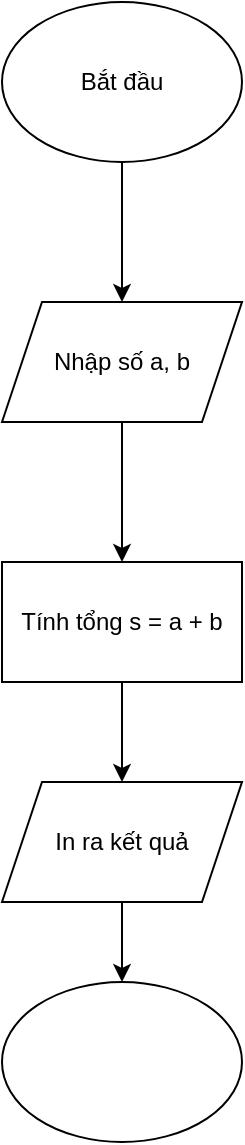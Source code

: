 <mxfile version="24.8.6">
  <diagram name="Trang-1" id="AbqVzRMPWxJ_IwTPOp5M">
    <mxGraphModel grid="1" page="1" gridSize="10" guides="1" tooltips="1" connect="1" arrows="1" fold="1" pageScale="1" pageWidth="827" pageHeight="1169" math="0" shadow="0">
      <root>
        <mxCell id="0" />
        <mxCell id="1" parent="0" />
        <mxCell id="H4HcHPqsFLFDR5g42q-X-3" value="" style="edgeStyle=orthogonalEdgeStyle;rounded=0;orthogonalLoop=1;jettySize=auto;html=1;" edge="1" parent="1" source="H4HcHPqsFLFDR5g42q-X-1" target="H4HcHPqsFLFDR5g42q-X-2">
          <mxGeometry relative="1" as="geometry" />
        </mxCell>
        <mxCell id="H4HcHPqsFLFDR5g42q-X-1" value="&lt;font style=&quot;vertical-align: inherit;&quot;&gt;&lt;font style=&quot;vertical-align: inherit;&quot;&gt;Bắt đầu&lt;/font&gt;&lt;/font&gt;" style="ellipse;whiteSpace=wrap;html=1;" vertex="1" parent="1">
          <mxGeometry x="350" y="40" width="120" height="80" as="geometry" />
        </mxCell>
        <mxCell id="H4HcHPqsFLFDR5g42q-X-5" value="" style="edgeStyle=orthogonalEdgeStyle;rounded=0;orthogonalLoop=1;jettySize=auto;html=1;" edge="1" parent="1" source="H4HcHPqsFLFDR5g42q-X-2" target="H4HcHPqsFLFDR5g42q-X-4">
          <mxGeometry relative="1" as="geometry" />
        </mxCell>
        <mxCell id="H4HcHPqsFLFDR5g42q-X-2" value="&lt;font style=&quot;vertical-align: inherit;&quot;&gt;&lt;font style=&quot;vertical-align: inherit;&quot;&gt;Nhập số a, b&lt;/font&gt;&lt;/font&gt;" style="shape=parallelogram;perimeter=parallelogramPerimeter;whiteSpace=wrap;html=1;fixedSize=1;" vertex="1" parent="1">
          <mxGeometry x="350" y="190" width="120" height="60" as="geometry" />
        </mxCell>
        <mxCell id="H4HcHPqsFLFDR5g42q-X-7" value="" style="edgeStyle=orthogonalEdgeStyle;rounded=0;orthogonalLoop=1;jettySize=auto;html=1;" edge="1" parent="1" source="H4HcHPqsFLFDR5g42q-X-4" target="H4HcHPqsFLFDR5g42q-X-6">
          <mxGeometry relative="1" as="geometry" />
        </mxCell>
        <mxCell id="H4HcHPqsFLFDR5g42q-X-4" value="&lt;font style=&quot;vertical-align: inherit;&quot;&gt;&lt;font style=&quot;vertical-align: inherit;&quot;&gt;Tính tổng s = a + b&lt;/font&gt;&lt;/font&gt;" style="rounded=0;whiteSpace=wrap;html=1;" vertex="1" parent="1">
          <mxGeometry x="350" y="320" width="120" height="60" as="geometry" />
        </mxCell>
        <mxCell id="H4HcHPqsFLFDR5g42q-X-9" value="" style="edgeStyle=orthogonalEdgeStyle;rounded=0;orthogonalLoop=1;jettySize=auto;html=1;" edge="1" parent="1" source="H4HcHPqsFLFDR5g42q-X-6" target="H4HcHPqsFLFDR5g42q-X-8">
          <mxGeometry relative="1" as="geometry" />
        </mxCell>
        <mxCell id="H4HcHPqsFLFDR5g42q-X-6" value="In ra kết quả" style="shape=parallelogram;perimeter=parallelogramPerimeter;whiteSpace=wrap;html=1;fixedSize=1;" vertex="1" parent="1">
          <mxGeometry x="350" y="430" width="120" height="60" as="geometry" />
        </mxCell>
        <mxCell id="H4HcHPqsFLFDR5g42q-X-8" value="" style="ellipse;whiteSpace=wrap;html=1;" vertex="1" parent="1">
          <mxGeometry x="350" y="530" width="120" height="80" as="geometry" />
        </mxCell>
      </root>
    </mxGraphModel>
  </diagram>
</mxfile>
